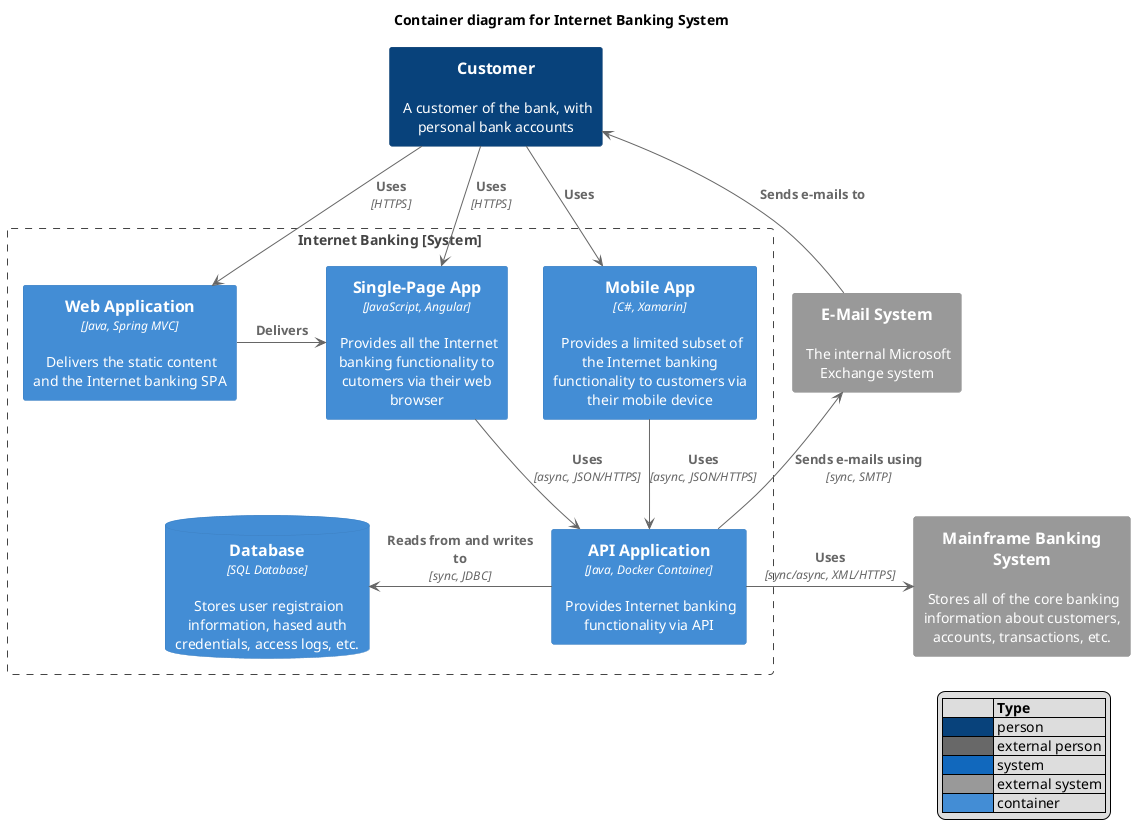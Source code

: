 @startuml
skinparam defaultTextAlignment center
skinparam wrapWidth 200
skinparam maxMessageSize 150
skinparam rectangle {
    StereotypeFontSize 12
    shadowing false
}
skinparam database {
    StereotypeFontSize 12
    shadowing false
}
skinparam Arrow {
    Color #666666
    FontColor #666666
    FontSize 12
}
skinparam rectangle<<boundary>> {
    Shadowing false
    StereotypeFontSize 0
    FontSize 12
    FontColor #444444
    BorderColor #444444
    BorderStyle dashed
}
skinparam rectangle<<person>> {
    StereotypeFontColor #FFFFFF
    FontColor #FFFFFF
    BackgroundColor #08427B
    BorderColor #073B6F
}
skinparam rectangle<<external_person>> {
    StereotypeFontColor #FFFFFF
    FontColor #FFFFFF
    BackgroundColor #686868
    BorderColor #8A8A8A
}
skinparam rectangle<<system>> {
    StereotypeFontColor #FFFFFF
    FontColor #FFFFFF
    BackgroundColor #1168BD
    BorderColor #3C7FC0
}
skinparam rectangle<<external_system>> {
    StereotypeFontColor #FFFFFF
    FontColor #FFFFFF
    BackgroundColor #999999
    BorderColor #8A8A8A
}
skinparam database<<system>> {
    StereotypeFontColor #FFFFFF
    FontColor #FFFFFF
    BackgroundColor #1168BD
    BorderColor #3C7FC0
}
skinparam database<<external_system>> {
    StereotypeFontColor #FFFFFF
    FontColor #FFFFFF
    BackgroundColor #999999
    BorderColor #8A8A8A
}
skinparam rectangle<<container>> {
    StereotypeFontColor #FFFFFF
    FontColor #FFFFFF
    BackgroundColor #438DD5
    BorderColor #3C7FC0
}
skinparam database<<container>> {
    StereotypeFontColor #FFFFFF
    FontColor #FFFFFF
    BackgroundColor #438DD5
    BorderColor #3C7FC0
}
top to bottom direction
hide stereotype
legend right
|=              |= Type |
|<#08427B>      | person |
|<#686868>      | external person |
|<#1168BD>   | system |
|<#999999>      | external system |
|<#438DD5>   | container |
endlegend
title Container diagram for Internet Banking System
rectangle "==Customer\n\n A customer of the bank, with personal bank accounts" <<person>> as customer
rectangle "==Internet Banking [System]" <<boundary>> as c1 {
    rectangle "==Web Application\n//<size:12>[Java, Spring MVC]</size>//\n\n Delivers the static content and the Internet banking SPA" <<container>> as web_app
    rectangle "==Single-Page App\n//<size:12>[JavaScript, Angular]</size>//\n\n Provides all the Internet banking functionality to cutomers via their web browser" <<container>> as spa
    rectangle "==Mobile App\n//<size:12>[C#, Xamarin]</size>//\n\n Provides a limited subset of the Internet banking functionality to customers via their mobile device" <<container>> as mobile_app
    database "==Database\n//<size:12>[SQL Database]</size>//\n\n Stores user registraion information, hased auth credentials, access logs, etc." <<container>> as database
    rectangle "==API Application\n//<size:12>[Java, Docker Container]</size>//\n\n Provides Internet banking functionality via API" <<container>> as backend_api
}
rectangle "==E-Mail System\n\n The internal Microsoft Exchange system" <<external_system>> as email_system
rectangle "==Mainframe Banking System\n\n Stores all of the core banking information about customers, accounts, transactions, etc." <<external_system>> as banking_system
customer --> web_app : "===Uses\n//<size:12>[HTTPS]</size>//"
customer --> spa : "===Uses\n//<size:12>[HTTPS]</size>//"
customer --> mobile_app : "===Uses"
web_app -> spa : "===Delivers"
spa --> backend_api : "===Uses\n//<size:12>[async, JSON/HTTPS]</size>//"
mobile_app --> backend_api : "===Uses\n//<size:12>[async, JSON/HTTPS]</size>//"
database <- backend_api : "===Reads from and writes to\n//<size:12>[sync, JDBC]</size>//"
customer <-- email_system : "===Sends e-mails to"
email_system <-- backend_api : "===Sends e-mails using\n//<size:12>[sync, SMTP]</size>//"
backend_api -> banking_system : "===Uses\n//<size:12>[sync/async, XML/HTTPS]</size>//"
@enduml
